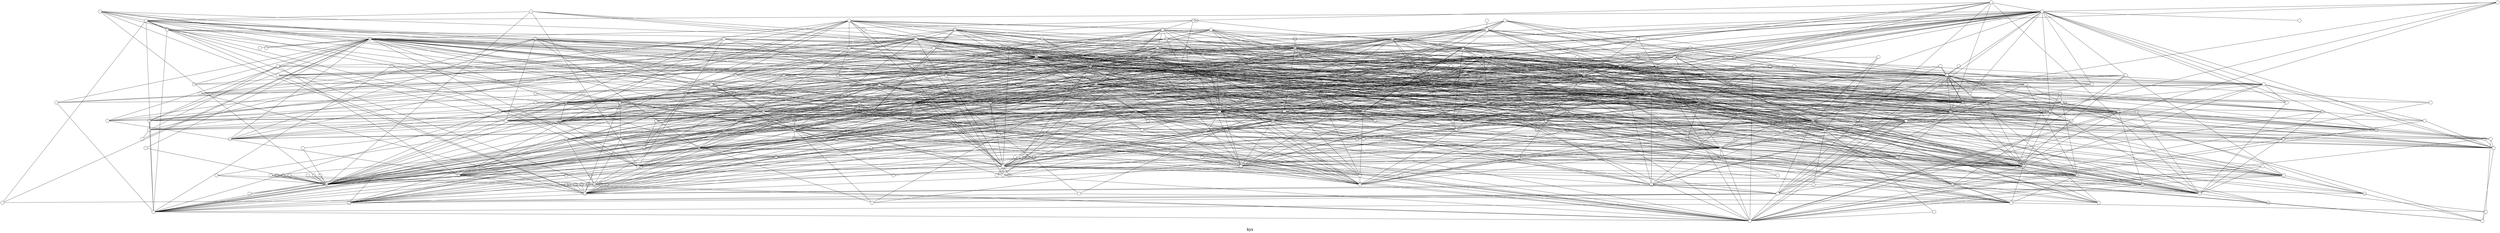 /*****
kys
*****/

graph G {
  graph [splines=false overlap=false]
  node  [shape=ellipse, width=0.3, height=0.3, label=""]
  1 ;
  175 ;
  187 ;
  324 ;
  2 ;
  178 ;
  4 ;
  74 ;
  213 ;
  261 ;
  370 ;
  398 ;
  409 ;
  450 ;
  5 ;
  496 ;
  7 ;
  39 ;
  139 ;
  223 ;
  393 ;
  511 ;
  8 ;
  216 ;
  11 ;
  169 ;
  12 ;
  131 ;
  256 ;
  13 ;
  84 ;
  15 ;
  271 ;
  16 ;
  65 ;
  433 ;
  18 ;
  508 ;
  20 ;
  301 ;
  475 ;
  21 ;
  172 ;
  209 ;
  212 ;
  341 ;
  24 ;
  177 ;
  31 ;
  66 ;
  87 ;
  308 ;
  364 ;
  32 ;
  107 ;
  133 ;
  234 ;
  246 ;
  269 ;
  444 ;
  34 ;
  37 ;
  294 ;
  491 ;
  320 ;
  325 ;
  40 ;
  113 ;
  183 ;
  298 ;
  43 ;
  45 ;
  282 ;
  352 ;
  46 ;
  217 ;
  303 ;
  349 ;
  47 ;
  122 ;
  265 ;
  49 ;
  56 ;
  408 ;
  52 ;
  55 ;
  10 ;
  117 ;
  132 ;
  142 ;
  197 ;
  230 ;
  297 ;
  494 ;
  57 ;
  310 ;
  372 ;
  58 ;
  207 ;
  60 ;
  123 ;
  253 ;
  63 ;
  143 ;
  181 ;
  191 ;
  199 ;
  260 ;
  337 ;
  383 ;
  395 ;
  400 ;
  419 ;
  438 ;
  500 ;
  505 ;
  69 ;
  99 ;
  114 ;
  120 ;
  164 ;
  268 ;
  343 ;
  426 ;
  506 ;
  146 ;
  401 ;
  67 ;
  68 ;
  190 ;
  70 ;
  72 ;
  73 ;
  489 ;
  504 ;
  75 ;
  254 ;
  307 ;
  76 ;
  78 ;
  79 ;
  82 ;
  83 ;
  299 ;
  304 ;
  86 ;
  476 ;
  180 ;
  335 ;
  404 ;
  93 ;
  96 ;
  130 ;
  198 ;
  300 ;
  97 ;
  460 ;
  100 ;
  185 ;
  103 ;
  104 ;
  306 ;
  237 ;
  327 ;
  432 ;
  108 ;
  414 ;
  418 ;
  110 ;
  292 ;
  377 ;
  111 ;
  495 ;
  350 ;
  118 ;
  346 ;
  121 ;
  53 ;
  434 ;
  163 ;
  288 ;
  124 ;
  126 ;
  128 ;
  17 ;
  241 ;
  358 ;
  365 ;
  389 ;
  479 ;
  487 ;
  394 ;
  281 ;
  355 ;
  148 ;
  152 ;
  154 ;
  157 ;
  158 ;
  161 ;
  194 ;
  287 ;
  165 ;
  195 ;
  255 ;
  461 ;
  465 ;
  171 ;
  243 ;
  286 ;
  173 ;
  332 ;
  455 ;
  179 ;
  232 ;
  235 ;
  244 ;
  339 ;
  347 ;
  381 ;
  507 ;
  262 ;
  182 ;
  0 ;
  321 ;
  336 ;
  188 ;
  196 ;
  30 ;
  205 ;
  208 ;
  211 ;
  405 ;
  220 ;
  221 ;
  225 ;
  280 ;
  420 ;
  274 ;
  498 ;
  238 ;
  239 ;
  240 ;
  464 ;
  247 ;
  248 ;
  470 ;
  141 ;
  257 ;
  263 ;
  264 ;
  267 ;
  351 ;
  368 ;
  421 ;
  270 ;
  366 ;
  272 ;
  291 ;
  315 ;
  406 ;
  439 ;
  242 ;
  373 ;
  314 ;
  344 ;
  312 ;
  317 ;
  326 ;
  334 ;
  397 ;
  484 ;
  61 ;
  354 ;
  363 ;
  345 ;
  359 ;
  369 ;
  391 ;
  452 ;
  493 ;
  385 ;
  387 ;
  410 ;
  424 ;
  427 ;
  448 ;
  192 ;
  233 ;
  258 ;
  454 ;
  459 ;
  463 ;
  480 ;
  486 ;
  252 ;
  323 ;
  333 ;
  515 ;
  513 ;
  514 ;
  1 -- 175;
  1 -- 187;
  1 -- 246;
  1 -- 324;
  1 -- 508;
  175 -- 223;
  175 -- 235;
  175 -- 298;
  175 -- 320;
  175 -- 332;
  175 -- 377;
  175 -- 408;
  175 -- 426;
  175 -- 455;
  187 -- 223;
  187 -- 254;
  187 -- 321;
  187 -- 336;
  187 -- 364;
  187 -- 387;
  187 -- 398;
  187 -- 508;
  324 -- 327;
  324 -- 341;
  324 -- 370;
  324 -- 506;
  2 -- 178;
  178 -- 180;
  178 -- 181;
  178 -- 212;
  178 -- 235;
  178 -- 256;
  178 -- 269;
  178 -- 364;
  178 -- 370;
  178 -- 381;
  178 -- 427;
  178 -- 438;
  178 -- 475;
  178 -- 495;
  178 -- 507;
  4 -- 24;
  4 -- 32;
  4 -- 72;
  4 -- 74;
  4 -- 123;
  4 -- 178;
  4 -- 213;
  4 -- 261;
  4 -- 269;
  4 -- 301;
  4 -- 345;
  4 -- 370;
  4 -- 372;
  4 -- 398;
  4 -- 409;
  4 -- 450;
  4 -- 489;
  74 -- 75;
  74 -- 87;
  74 -- 117;
  74 -- 187;
  74 -- 217;
  74 -- 335;
  74 -- 366;
  74 -- 383;
  74 -- 489;
  74 -- 504;
  74 -- 511;
  213 -- 225;
  213 -- 345;
  213 -- 355;
  213 -- 495;
  213 -- 506;
  261 -- 274;
  261 -- 324;
  261 -- 398;
  261 -- 450;
  261 -- 476;
  398 -- 487;
  409 -- 418;
  450 -- 465;
  5 -- 496;
  7 -- 39;
  7 -- 72;
  7 -- 139;
  7 -- 175;
  7 -- 223;
  7 -- 260;
  7 -- 274;
  7 -- 326;
  7 -- 355;
  7 -- 393;
  7 -- 406;
  7 -- 511;
  39 -- 84;
  39 -- 169;
  39 -- 223;
  39 -- 320;
  39 -- 325;
  139 -- 177;
  139 -- 274;
  139 -- 281;
  139 -- 292;
  139 -- 355;
  223 -- 254;
  223 -- 256;
  223 -- 274;
  223 -- 315;
  223 -- 324;
  223 -- 325;
  223 -- 366;
  223 -- 381;
  393 -- 401;
  393 -- 410;
  8 -- 216;
  8 -- 246;
  8 -- 260;
  8 -- 315;
  216 -- 254;
  11 -- 169;
  11 -- 212;
  11 -- 366;
  169 -- 185;
  169 -- 194;
  169 -- 195;
  169 -- 216;
  169 -- 246;
  169 -- 255;
  169 -- 297;
  169 -- 320;
  169 -- 343;
  169 -- 346;
  169 -- 352;
  169 -- 398;
  169 -- 401;
  169 -- 448;
  169 -- 461;
  169 -- 465;
  12 -- 131;
  12 -- 197;
  12 -- 256;
  12 -- 294;
  131 -- 164;
  131 -- 187;
  131 -- 199;
  131 -- 205;
  131 -- 241;
  131 -- 256;
  131 -- 271;
  131 -- 282;
  131 -- 294;
  131 -- 358;
  131 -- 365;
  131 -- 369;
  131 -- 389;
  131 -- 400;
  131 -- 426;
  131 -- 479;
  131 -- 487;
  131 -- 505;
  131 -- 507;
  256 -- 282;
  256 -- 307;
  256 -- 364;
  13 -- 13;
  13 -- 32;
  13 -- 84;
  13 -- 87;
  13 -- 172;
  84 -- 93;
  84 -- 169;
  84 -- 205;
  84 -- 212;
  84 -- 213;
  84 -- 234;
  84 -- 282;
  84 -- 299;
  84 -- 301;
  84 -- 304;
  84 -- 307;
  84 -- 310;
  84 -- 508;
  84 -- 511;
  15 -- 271;
  15 -- 364;
  15 -- 401;
  271 -- 271;
  271 -- 282;
  271 -- 304;
  271 -- 366;
  271 -- 434;
  16 -- 65;
  16 -- 110;
  16 -- 408;
  16 -- 433;
  16 -- 508;
  65 -- 66;
  65 -- 69;
  65 -- 99;
  65 -- 114;
  65 -- 120;
  65 -- 131;
  65 -- 132;
  65 -- 152;
  65 -- 163;
  65 -- 164;
  65 -- 187;
  65 -- 188;
  65 -- 196;
  65 -- 230;
  65 -- 261;
  65 -- 264;
  65 -- 265;
  65 -- 268;
  65 -- 321;
  65 -- 343;
  65 -- 346;
  65 -- 350;
  65 -- 398;
  65 -- 409;
  65 -- 426;
  65 -- 427;
  65 -- 506;
  65 -- 508;
  65 -- 511;
  18 -- 133;
  18 -- 212;
  18 -- 253;
  18 -- 508;
  20 -- 301;
  20 -- 475;
  301 -- 337;
  301 -- 341;
  301 -- 381;
  301 -- 389;
  301 -- 406;
  301 -- 470;
  301 -- 508;
  475 -- 494;
  21 -- 172;
  21 -- 175;
  21 -- 209;
  21 -- 212;
  21 -- 341;
  21 -- 418;
  21 -- 475;
  21 -- 511;
  172 -- 179;
  172 -- 183;
  172 -- 209;
  172 -- 234;
  172 -- 243;
  172 -- 286;
  172 -- 308;
  172 -- 321;
  172 -- 433;
  172 -- 505;
  172 -- 514;
  209 -- 225;
  209 -- 256;
  209 -- 301;
  209 -- 372;
  209 -- 438;
  209 -- 496;
  212 -- 223;
  212 -- 230;
  212 -- 234;
  212 -- 239;
  212 -- 253;
  212 -- 272;
  212 -- 317;
  212 -- 350;
  212 -- 354;
  212 -- 363;
  212 -- 372;
  212 -- 398;
  212 -- 405;
  212 -- 438;
  212 -- 461;
  341 -- 343;
  341 -- 354;
  341 -- 363;
  341 -- 393;
  341 -- 401;
  341 -- 405;
  341 -- 418;
  341 -- 475;
  341 -- 508;
  24 -- 177;
  177 -- 178;
  177 -- 179;
  177 -- 194;
  177 -- 195;
  177 -- 230;
  177 -- 232;
  177 -- 235;
  177 -- 244;
  177 -- 248;
  177 -- 256;
  177 -- 280;
  177 -- 288;
  177 -- 320;
  177 -- 327;
  177 -- 339;
  177 -- 346;
  177 -- 347;
  177 -- 370;
  177 -- 381;
  177 -- 406;
  177 -- 438;
  177 -- 460;
  177 -- 476;
  177 -- 496;
  177 -- 507;
  31 -- 66;
  31 -- 87;
  31 -- 123;
  31 -- 308;
  31 -- 364;
  31 -- 406;
  31 -- 450;
  31 -- 496;
  66 -- 70;
  66 -- 146;
  66 -- 282;
  66 -- 346;
  66 -- 355;
  66 -- 372;
  66 -- 401;
  66 -- 408;
  66 -- 418;
  66 -- 419;
  66 -- 508;
  87 -- 107;
  87 -- 123;
  87 -- 133;
  87 -- 157;
  87 -- 180;
  87 -- 199;
  87 -- 213;
  87 -- 297;
  87 -- 298;
  87 -- 306;
  87 -- 310;
  87 -- 326;
  87 -- 335;
  87 -- 404;
  87 -- 410;
  87 -- 460;
  87 -- 475;
  87 -- 506;
  308 -- 325;
  308 -- 341;
  308 -- 418;
  308 -- 450;
  364 -- 366;
  364 -- 393;
  364 -- 495;
  32 -- 107;
  32 -- 110;
  32 -- 113;
  32 -- 117;
  32 -- 121;
  32 -- 133;
  32 -- 234;
  32 -- 246;
  32 -- 254;
  32 -- 269;
  32 -- 287;
  32 -- 421;
  32 -- 444;
  32 -- 450;
  107 -- 237;
  107 -- 327;
  107 -- 432;
  133 -- 133;
  133 -- 152;
  133 -- 177;
  133 -- 179;
  133 -- 181;
  133 -- 191;
  133 -- 213;
  133 -- 243;
  133 -- 264;
  133 -- 269;
  133 -- 298;
  133 -- 304;
  133 -- 320;
  133 -- 335;
  133 -- 341;
  133 -- 365;
  133 -- 370;
  133 -- 394;
  133 -- 401;
  234 -- 247;
  234 -- 268;
  234 -- 271;
  234 -- 280;
  234 -- 299;
  234 -- 303;
  234 -- 327;
  234 -- 400;
  234 -- 401;
  234 -- 420;
  234 -- 434;
  246 -- 265;
  246 -- 268;
  246 -- 287;
  246 -- 288;
  246 -- 304;
  246 -- 324;
  246 -- 347;
  246 -- 404;
  246 -- 408;
  246 -- 452;
  246 -- 460;
  246 -- 475;
  246 -- 484;
  246 -- 504;
  269 -- 297;
  269 -- 337;
  269 -- 401;
  269 -- 507;
  269 -- 511;
  444 -- 450;
  444 -- 508;
  34 -- 450;
  37 -- 66;
  37 -- 185;
  37 -- 294;
  37 -- 350;
  37 -- 450;
  37 -- 491;
  294 -- 314;
  294 -- 347;
  294 -- 350;
  294 -- 377;
  294 -- 381;
  294 -- 385;
  294 -- 389;
  294 -- 398;
  294 -- 406;
  294 -- 420;
  294 -- 438;
  294 -- 439;
  294 -- 452;
  294 -- 495;
  491 -- 491;
  320 -- 460;
  325 -- 354;
  325 -- 364;
  325 -- 401;
  325 -- 420;
  325 -- 450;
  40 -- 113;
  40 -- 171;
  40 -- 178;
  40 -- 183;
  40 -- 298;
  40 -- 341;
  40 -- 409;
  40 -- 450;
  40 -- 491;
  113 -- 171;
  113 -- 177;
  113 -- 307;
  183 -- 282;
  183 -- 337;
  183 -- 372;
  183 -- 448;
  183 -- 450;
  298 -- 496;
  43 -- 131;
  43 -- 175;
  43 -- 234;
  43 -- 272;
  43 -- 341;
  45 -- 282;
  45 -- 352;
  282 -- 299;
  282 -- 301;
  282 -- 354;
  282 -- 364;
  282 -- 381;
  282 -- 387;
  282 -- 463;
  352 -- 432;
  46 -- 63;
  46 -- 65;
  46 -- 217;
  46 -- 223;
  46 -- 282;
  46 -- 299;
  46 -- 303;
  46 -- 349;
  46 -- 389;
  46 -- 475;
  217 -- 269;
  217 -- 292;
  217 -- 320;
  217 -- 325;
  217 -- 341;
  217 -- 381;
  303 -- 306;
  303 -- 327;
  303 -- 341;
  303 -- 366;
  303 -- 433;
  303 -- 508;
  349 -- 418;
  349 -- 432;
  349 -- 450;
  47 -- 122;
  47 -- 157;
  47 -- 265;
  47 -- 282;
  47 -- 320;
  47 -- 327;
  47 -- 401;
  122 -- 131;
  122 -- 163;
  122 -- 172;
  122 -- 175;
  122 -- 216;
  122 -- 223;
  122 -- 234;
  122 -- 235;
  122 -- 246;
  122 -- 254;
  122 -- 261;
  122 -- 307;
  122 -- 364;
  122 -- 404;
  122 -- 409;
  122 -- 433;
  122 -- 438;
  122 -- 504;
  265 -- 294;
  265 -- 335;
  265 -- 370;
  265 -- 381;
  265 -- 393;
  265 -- 398;
  49 -- 56;
  49 -- 96;
  49 -- 131;
  49 -- 194;
  49 -- 213;
  49 -- 307;
  49 -- 408;
  49 -- 434;
  49 -- 460;
  56 -- 107;
  56 -- 110;
  56 -- 117;
  56 -- 132;
  56 -- 142;
  56 -- 197;
  56 -- 230;
  56 -- 274;
  56 -- 297;
  56 -- 409;
  56 -- 460;
  56 -- 494;
  56 -- 507;
  408 -- 408;
  408 -- 460;
  52 -- 131;
  52 -- 401;
  52 -- 491;
  55 -- 169;
  55 -- 175;
  55 -- 197;
  10 -- 56;
  117 -- 139;
  117 -- 172;
  117 -- 177;
  117 -- 181;
  117 -- 256;
  117 -- 350;
  132 -- 401;
  142 -- 220;
  142 -- 271;
  142 -- 366;
  142 -- 389;
  142 -- 438;
  142 -- 476;
  197 -- 217;
  197 -- 237;
  197 -- 261;
  197 -- 280;
  197 -- 297;
  197 -- 321;
  197 -- 355;
  197 -- 359;
  197 -- 364;
  197 -- 381;
  197 -- 438;
  197 -- 494;
  197 -- 495;
  197 -- 511;
  230 -- 282;
  297 -- 364;
  297 -- 368;
  297 -- 372;
  297 -- 381;
  297 -- 383;
  297 -- 404;
  297 -- 438;
  297 -- 460;
  297 -- 480;
  297 -- 487;
  57 -- 310;
  57 -- 372;
  310 -- 314;
  310 -- 337;
  310 -- 344;
  372 -- 377;
  372 -- 383;
  372 -- 385;
  372 -- 391;
  372 -- 394;
  372 -- 404;
  372 -- 409;
  372 -- 421;
  372 -- 452;
  372 -- 454;
  372 -- 493;
  58 -- 177;
  58 -- 207;
  58 -- 256;
  58 -- 299;
  207 -- 310;
  207 -- 433;
  60 -- 97;
  60 -- 123;
  60 -- 139;
  60 -- 253;
  60 -- 310;
  60 -- 324;
  60 -- 325;
  60 -- 370;
  60 -- 404;
  60 -- 506;
  123 -- 247;
  123 -- 288;
  123 -- 300;
  123 -- 306;
  123 -- 438;
  123 -- 495;
  253 -- 292;
  253 -- 307;
  253 -- 470;
  63 -- 108;
  63 -- 124;
  63 -- 132;
  63 -- 143;
  63 -- 175;
  63 -- 181;
  63 -- 191;
  63 -- 199;
  63 -- 205;
  63 -- 234;
  63 -- 246;
  63 -- 257;
  63 -- 260;
  63 -- 272;
  63 -- 326;
  63 -- 337;
  63 -- 339;
  63 -- 370;
  63 -- 372;
  63 -- 383;
  63 -- 395;
  63 -- 400;
  63 -- 419;
  63 -- 438;
  63 -- 489;
  63 -- 491;
  63 -- 500;
  63 -- 505;
  63 -- 515;
  181 -- 389;
  181 -- 409;
  181 -- 418;
  191 -- 194;
  191 -- 326;
  191 -- 409;
  191 -- 506;
  260 -- 294;
  260 -- 335;
  337 -- 397;
  337 -- 398;
  337 -- 484;
  337 -- 491;
  383 -- 433;
  395 -- 450;
  69 -- 190;
  69 -- 212;
  69 -- 234;
  69 -- 282;
  69 -- 292;
  69 -- 438;
  99 -- 132;
  99 -- 190;
  99 -- 217;
  99 -- 221;
  99 -- 254;
  99 -- 270;
  99 -- 271;
  99 -- 294;
  99 -- 335;
  99 -- 355;
  99 -- 460;
  99 -- 496;
  114 -- 190;
  114 -- 234;
  114 -- 292;
  114 -- 377;
  114 -- 460;
  114 -- 495;
  120 -- 178;
  120 -- 181;
  120 -- 212;
  120 -- 246;
  120 -- 294;
  120 -- 324;
  120 -- 337;
  120 -- 346;
  120 -- 387;
  120 -- 401;
  120 -- 475;
  164 -- 294;
  164 -- 320;
  164 -- 337;
  164 -- 433;
  164 -- 475;
  268 -- 320;
  268 -- 324;
  268 -- 325;
  268 -- 326;
  268 -- 351;
  268 -- 368;
  268 -- 393;
  268 -- 421;
  268 -- 433;
  268 -- 448;
  268 -- 461;
  268 -- 504;
  268 -- 508;
  343 -- 372;
  506 -- 515;
  146 -- 175;
  146 -- 337;
  146 -- 508;
  401 -- 508;
  67 -- 131;
  67 -- 292;
  67 -- 294;
  67 -- 450;
  68 -- 169;
  68 -- 294;
  68 -- 337;
  190 -- 265;
  190 -- 292;
  190 -- 341;
  190 -- 450;
  70 -- 87;
  70 -- 122;
  70 -- 256;
  70 -- 306;
  70 -- 324;
  70 -- 401;
  70 -- 508;
  72 -- 99;
  72 -- 177;
  72 -- 216;
  72 -- 268;
  72 -- 281;
  72 -- 325;
  73 -- 234;
  73 -- 306;
  73 -- 393;
  489 -- 496;
  75 -- 107;
  75 -- 246;
  75 -- 254;
  75 -- 307;
  254 -- 274;
  254 -- 288;
  254 -- 291;
  254 -- 303;
  254 -- 306;
  254 -- 372;
  254 -- 433;
  254 -- 508;
  254 -- 511;
  307 -- 354;
  307 -- 377;
  307 -- 383;
  307 -- 491;
  307 -- 506;
  76 -- 133;
  78 -- 131;
  78 -- 372;
  79 -- 175;
  82 -- 177;
  83 -- 131;
  299 -- 355;
  304 -- 401;
  304 -- 452;
  304 -- 460;
  304 -- 476;
  304 -- 508;
  86 -- 175;
  86 -- 234;
  86 -- 372;
  86 -- 450;
  86 -- 476;
  476 -- 491;
  180 -- 237;
  180 -- 450;
  335 -- 355;
  404 -- 508;
  93 -- 131;
  93 -- 172;
  93 -- 209;
  93 -- 261;
  93 -- 297;
  93 -- 299;
  93 -- 315;
  93 -- 337;
  96 -- 130;
  96 -- 198;
  96 -- 300;
  96 -- 301;
  96 -- 324;
  96 -- 366;
  96 -- 450;
  130 -- 246;
  130 -- 377;
  198 -- 198;
  198 -- 254;
  198 -- 377;
  198 -- 383;
  198 -- 504;
  300 -- 310;
  300 -- 326;
  300 -- 450;
  97 -- 198;
  97 -- 209;
  97 -- 261;
  97 -- 292;
  97 -- 301;
  97 -- 438;
  460 -- 475;
  460 -- 507;
  100 -- 185;
  100 -- 190;
  185 -- 261;
  185 -- 294;
  185 -- 335;
  185 -- 475;
  103 -- 131;
  103 -- 175;
  104 -- 306;
  306 -- 308;
  306 -- 315;
  306 -- 327;
  306 -- 347;
  306 -- 349;
  306 -- 366;
  306 -- 370;
  306 -- 373;
  306 -- 389;
  306 -- 400;
  306 -- 424;
  306 -- 454;
  306 -- 464;
  306 -- 508;
  237 -- 269;
  237 -- 274;
  237 -- 291;
  237 -- 300;
  237 -- 432;
  237 -- 498;
  237 -- 513;
  108 -- 248;
  108 -- 269;
  108 -- 286;
  108 -- 401;
  108 -- 408;
  108 -- 414;
  108 -- 418;
  108 -- 433;
  108 -- 496;
  108 -- 505;
  110 -- 133;
  110 -- 165;
  110 -- 175;
  110 -- 178;
  110 -- 198;
  110 -- 260;
  110 -- 261;
  110 -- 272;
  110 -- 292;
  110 -- 326;
  110 -- 327;
  110 -- 355;
  110 -- 359;
  110 -- 377;
  110 -- 409;
  110 -- 450;
  110 -- 491;
  292 -- 294;
  292 -- 297;
  292 -- 306;
  292 -- 315;
  292 -- 324;
  292 -- 325;
  292 -- 336;
  292 -- 368;
  292 -- 405;
  292 -- 409;
  292 -- 418;
  292 -- 433;
  292 -- 464;
  292 -- 489;
  377 -- 452;
  377 -- 487;
  377 -- 495;
  111 -- 122;
  111 -- 294;
  111 -- 310;
  111 -- 337;
  111 -- 372;
  111 -- 409;
  111 -- 432;
  111 -- 433;
  350 -- 470;
  118 -- 450;
  346 -- 496;
  346 -- 508;
  121 -- 121;
  121 -- 122;
  121 -- 163;
  121 -- 248;
  121 -- 254;
  121 -- 300;
  121 -- 308;
  121 -- 320;
  121 -- 324;
  121 -- 354;
  121 -- 434;
  121 -- 496;
  53 -- 121;
  53 -- 507;
  163 -- 164;
  163 -- 194;
  163 -- 212;
  163 -- 225;
  163 -- 274;
  163 -- 287;
  163 -- 300;
  163 -- 308;
  163 -- 315;
  163 -- 393;
  163 -- 450;
  288 -- 299;
  288 -- 320;
  288 -- 352;
  288 -- 476;
  288 -- 491;
  288 -- 508;
  124 -- 177;
  124 -- 341;
  126 -- 237;
  126 -- 246;
  126 -- 268;
  126 -- 511;
  128 -- 237;
  128 -- 246;
  128 -- 288;
  17 -- 131;
  17 -- 175;
  241 -- 288;
  241 -- 401;
  389 -- 393;
  389 -- 400;
  389 -- 419;
  389 -- 507;
  389 -- 508;
  389 -- 511;
  281 -- 291;
  281 -- 308;
  281 -- 496;
  355 -- 433;
  148 -- 372;
  152 -- 175;
  152 -- 253;
  152 -- 301;
  154 -- 177;
  157 -- 194;
  157 -- 297;
  157 -- 325;
  157 -- 366;
  158 -- 418;
  161 -- 169;
  161 -- 172;
  194 -- 213;
  194 -- 217;
  194 -- 254;
  194 -- 269;
  194 -- 292;
  194 -- 303;
  194 -- 452;
  194 -- 475;
  287 -- 389;
  287 -- 475;
  165 -- 260;
  165 -- 269;
  165 -- 304;
  165 -- 489;
  255 -- 450;
  171 -- 175;
  171 -- 178;
  171 -- 183;
  171 -- 187;
  171 -- 212;
  171 -- 217;
  171 -- 260;
  171 -- 287;
  171 -- 304;
  171 -- 307;
  171 -- 349;
  171 -- 363;
  171 -- 398;
  171 -- 418;
  171 -- 459;
  171 -- 505;
  243 -- 265;
  243 -- 491;
  286 -- 372;
  173 -- 438;
  455 -- 496;
  179 -- 187;
  179 -- 262;
  179 -- 310;
  179 -- 372;
  179 -- 393;
  179 -- 438;
  179 -- 450;
  235 -- 269;
  235 -- 288;
  235 -- 292;
  235 -- 337;
  235 -- 364;
  381 -- 389;
  381 -- 434;
  381 -- 496;
  262 -- 292;
  182 -- 212;
  0 -- 183;
  0 -- 450;
  321 -- 475;
  188 -- 341;
  188 -- 450;
  188 -- 460;
  188 -- 491;
  188 -- 496;
  30 -- 197;
  205 -- 254;
  205 -- 349;
  205 -- 372;
  205 -- 487;
  208 -- 306;
  208 -- 372;
  208 -- 401;
  208 -- 408;
  211 -- 450;
  405 -- 433;
  220 -- 246;
  220 -- 308;
  220 -- 406;
  225 -- 246;
  225 -- 268;
  225 -- 364;
  280 -- 341;
  280 -- 364;
  420 -- 450;
  420 -- 460;
  420 -- 496;
  274 -- 303;
  238 -- 261;
  239 -- 398;
  239 -- 508;
  240 -- 246;
  240 -- 292;
  240 -- 337;
  240 -- 464;
  247 -- 261;
  247 -- 335;
  248 -- 256;
  248 -- 282;
  248 -- 341;
  248 -- 496;
  470 -- 508;
  141 -- 256;
  141 -- 433;
  257 -- 268;
  257 -- 310;
  257 -- 341;
  263 -- 292;
  267 -- 372;
  270 -- 377;
  270 -- 475;
  270 -- 508;
  366 -- 381;
  366 -- 393;
  291 -- 303;
  315 -- 398;
  315 -- 410;
  406 -- 433;
  439 -- 508;
  242 -- 306;
  242 -- 491;
  373 -- 450;
  373 -- 508;
  314 -- 433;
  312 -- 372;
  317 -- 450;
  317 -- 511;
  326 -- 401;
  326 -- 506;
  334 -- 334;
  334 -- 496;
  397 -- 475;
  397 -- 496;
  61 -- 341;
  354 -- 364;
  354 -- 452;
  354 -- 491;
  363 -- 364;
  363 -- 438;
  345 -- 393;
  345 -- 511;
  359 -- 508;
  391 -- 450;
  452 -- 475;
  452 -- 508;
  387 -- 398;
  387 -- 508;
  410 -- 487;
  192 -- 450;
  233 -- 450;
  258 -- 450;
  486 -- 496;
  252 -- 496;
  323 -- 496;
  333 -- 496;
  label = "\nkys\n";  fontsize=24;
}
